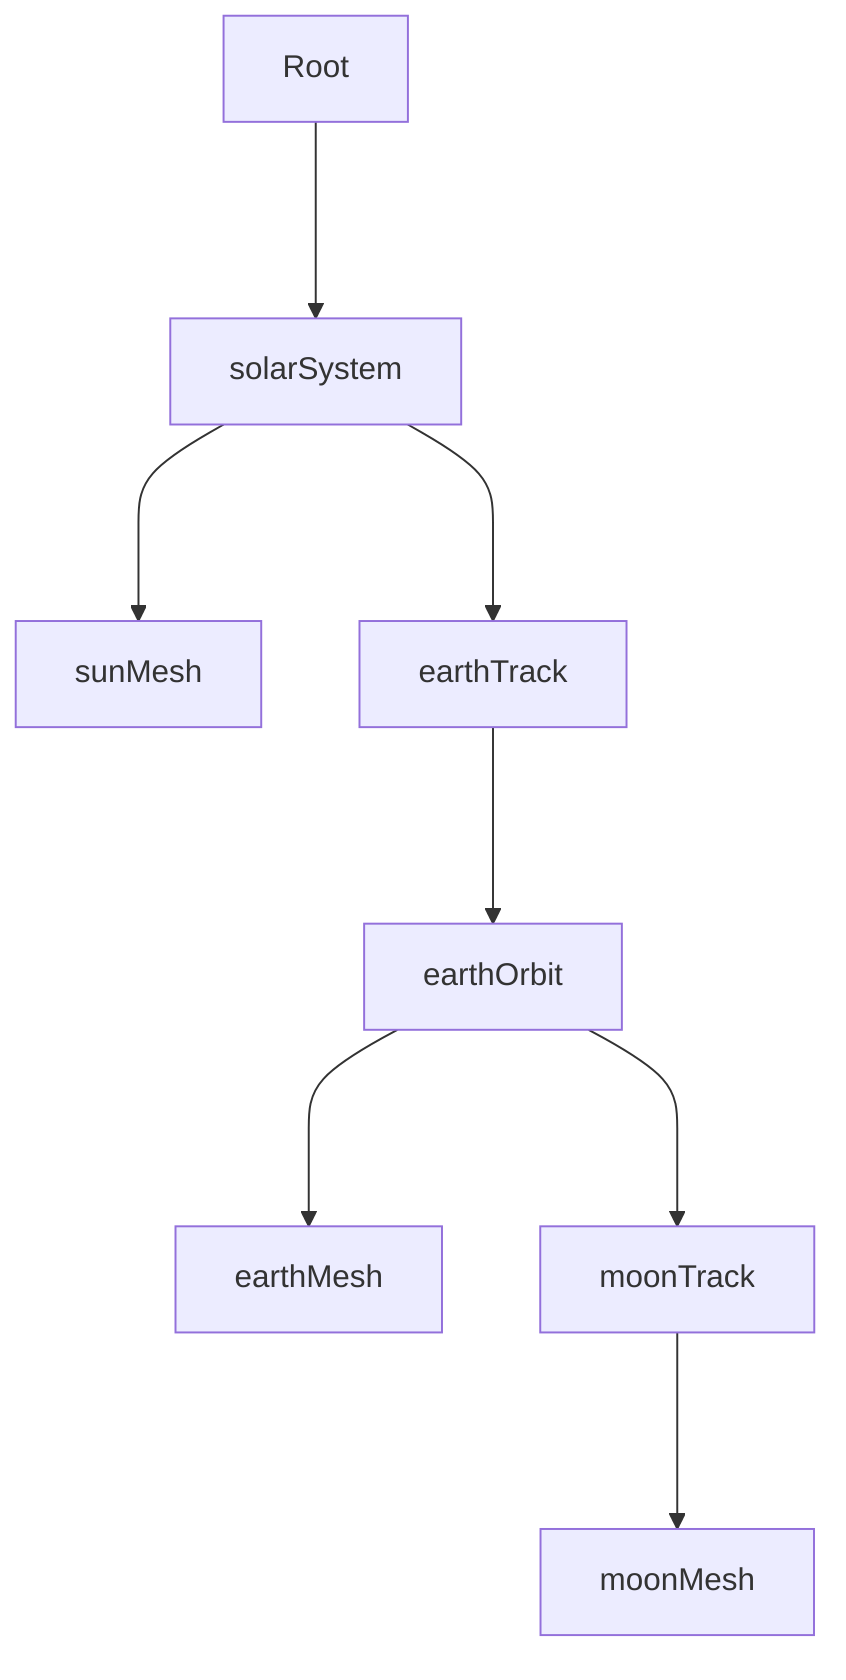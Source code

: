 flowchart TD

    Root ---> solarSystem
    solarSystem ---> sunMesh
    solarSystem ---> earthTrack
    earthTrack ---> earthOrbit
    earthOrbit ---> earthMesh
    earthOrbit ---> moonTrack
    moonTrack ---> moonMesh